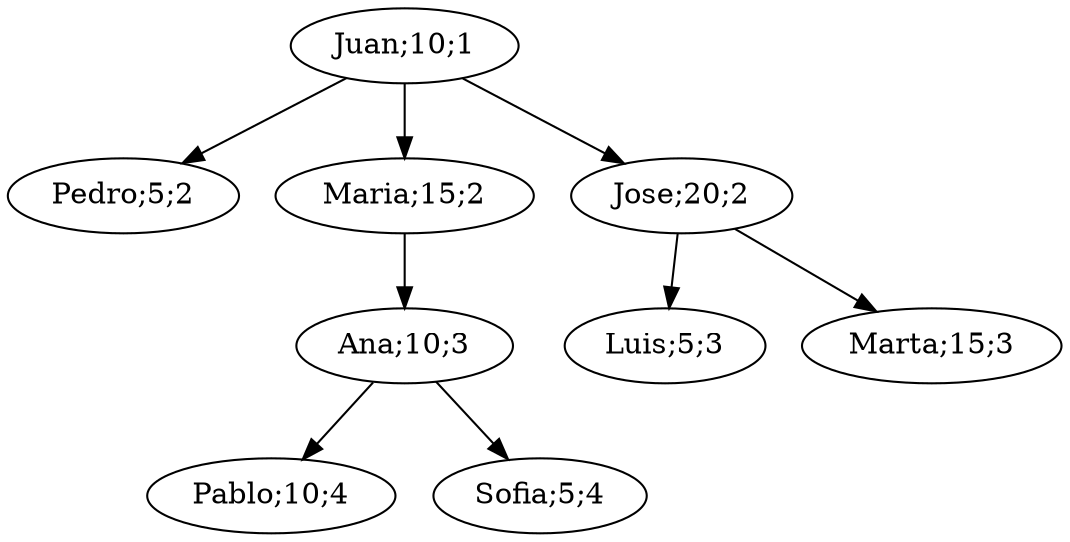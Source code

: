 digraph t{
  "Juan;10;1" -> "Pedro;5;2"
  "Juan;10;1" -> "Maria;15;2"
  "Juan;10;1" -> "Jose;20;2"
  "Maria;15;2" -> "Ana;10;3"
  "Jose;20;2" -> "Luis;5;3"
  "Jose;20;2" -> "Marta;15;3"
  "Ana;10;3" -> "Pablo;10;4"
  "Ana;10;3" -> "Sofia;5;4"
}